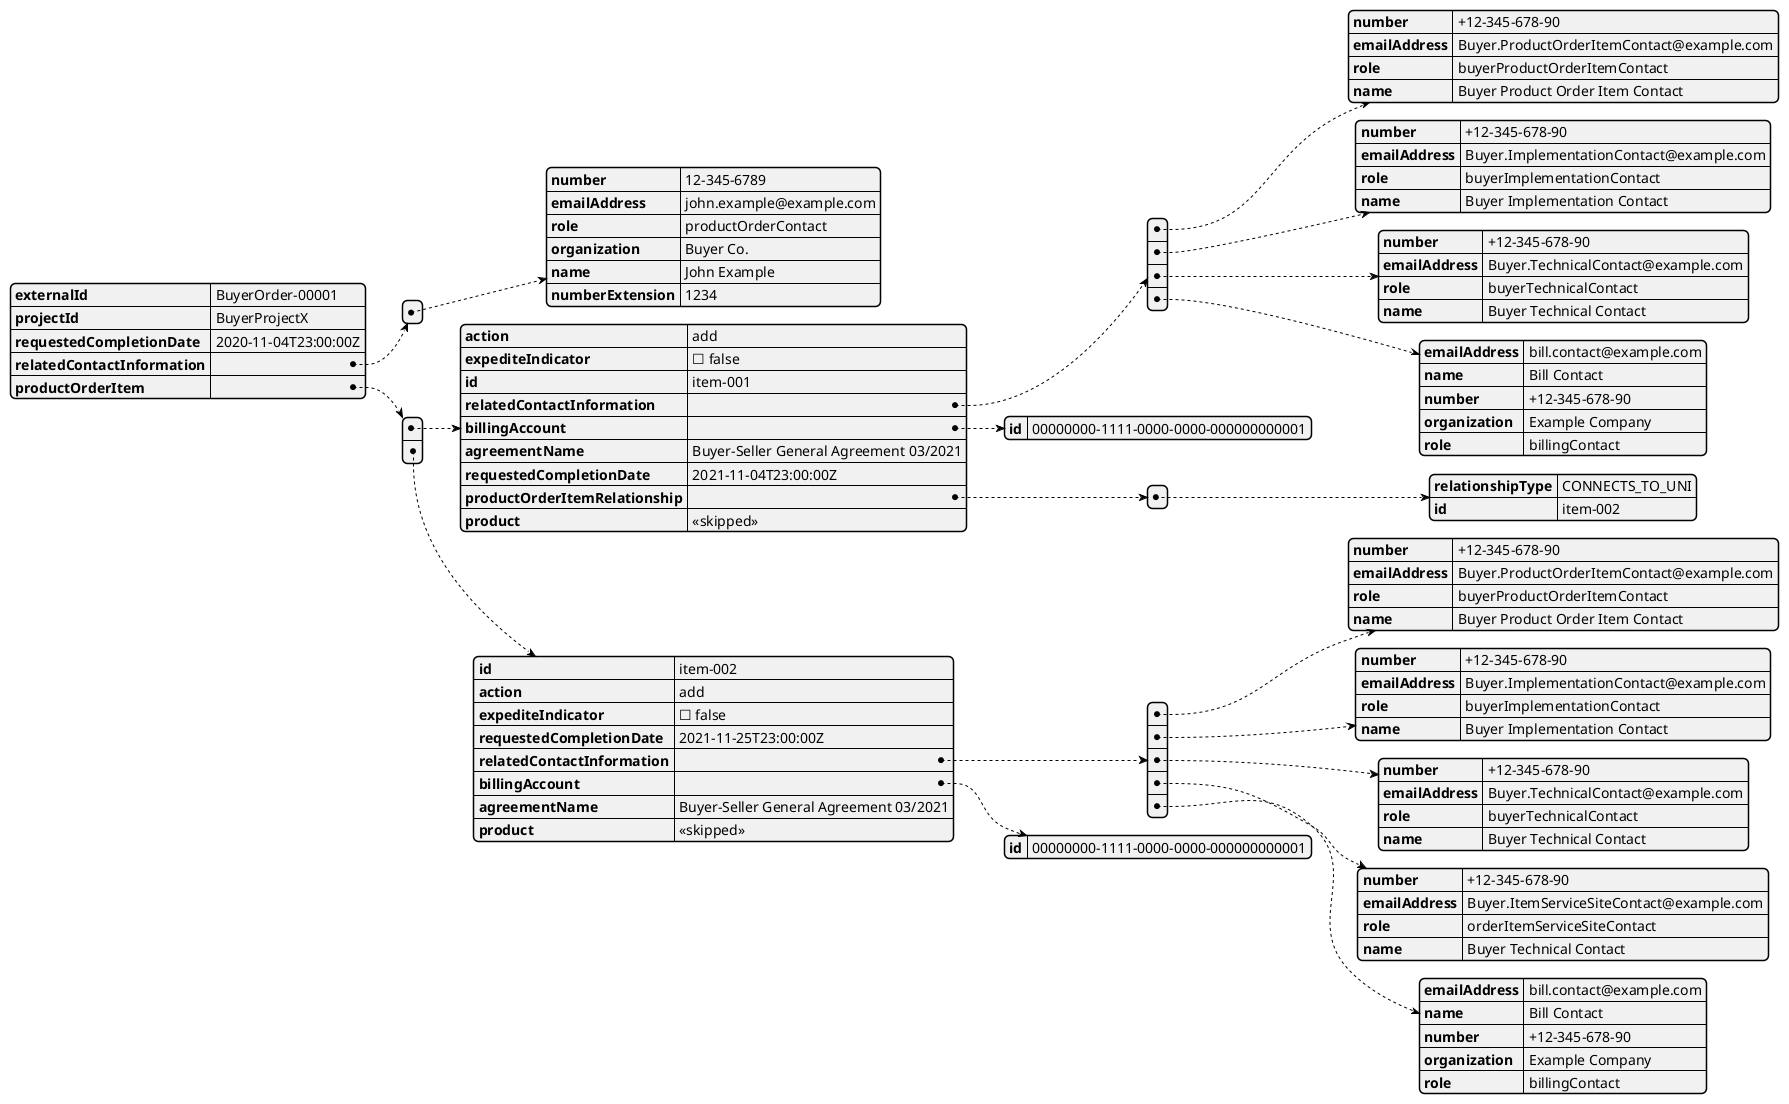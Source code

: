 @startjson
{
  "externalId": "BuyerOrder-00001",
  "projectId": "BuyerProjectX",
  "requestedCompletionDate": "2020-11-04T23:00:00Z",
  "relatedContactInformation": [
    {
      "number": "12-345-6789",
      "emailAddress": "john.example@example.com",
      "role": "productOrderContact",
      "organization": "Buyer Co.",
      "name": "John Example",
      "numberExtension": "1234"
    }
  ],
  "productOrderItem": [
    {
      "action": "add",
      "expediteIndicator": false,
      "id": "item-001",
      "relatedContactInformation": [
        {
          "number": "+12-345-678-90",
          "emailAddress": "Buyer.ProductOrderItemContact@example.com",
          "role": "buyerProductOrderItemContact",
          "name": "Buyer Product Order Item Contact"
        },
        {
          "number": "+12-345-678-90",
          "emailAddress": "Buyer.ImplementationContact@example.com",
          "role": "buyerImplementationContact",
          "name": "Buyer Implementation Contact"
        },
        {
          "number": "+12-345-678-90",
          "emailAddress": "Buyer.TechnicalContact@example.com",
          "role": "buyerTechnicalContact",
          "name": "Buyer Technical Contact "
        },
        {
          "emailAddress": "bill.contact@example.com",
          "name": "Bill Contact",
          "number": "+12-345-678-90",
          "organization": "Example Company",
          "role": "billingContact"
        }
      ],
      "billingAccount": {
        "id": "00000000-1111-0000-0000-000000000001"
      },
      "agreementName": "Buyer-Seller General Agreement 03/2021",
      "requestedCompletionDate": "2021-11-04T23:00:00Z",
      "productOrderItemRelationship": [
        {
          "relationshipType": "CONNECTS_TO_UNI",
          "id": "item-002"
        }
      ],
      "product": "<<skipped>>"
    },
    {
      "id": "item-002",
      "action": "add",
      "expediteIndicator": false,
      "requestedCompletionDate": "2021-11-25T23:00:00Z",
      "relatedContactInformation": [
        {
          "number": "+12-345-678-90",
          "emailAddress": "Buyer.ProductOrderItemContact@example.com",
          "role": "buyerProductOrderItemContact",
          "name": "Buyer Product Order Item Contact"
        },
        {
          "number": "+12-345-678-90",
          "emailAddress": "Buyer.ImplementationContact@example.com",
          "role": "buyerImplementationContact",
          "name": "Buyer Implementation Contact"
        },
        {
          "number": "+12-345-678-90",
          "emailAddress": "Buyer.TechnicalContact@example.com",
          "role": "buyerTechnicalContact",
          "name": "Buyer Technical Contact "
        },
        {
          "number": "+12-345-678-90",
          "emailAddress": "Buyer.ItemServiceSiteContact@example.com",
          "role": "orderItemServiceSiteContact",
          "name": "Buyer Technical Contact "
        },
        {
          "emailAddress": "bill.contact@example.com",
          "name": "Bill Contact",
          "number": "+12-345-678-90",
          "organization": "Example Company",
          "role": "billingContact"
        }
      ],
      "billingAccount": {
        "id": "00000000-1111-0000-0000-000000000001"
      },
      "agreementName": "Buyer-Seller General Agreement 03/2021",
      "product": "<<skipped>>"
    }
  ]
}
@endjson